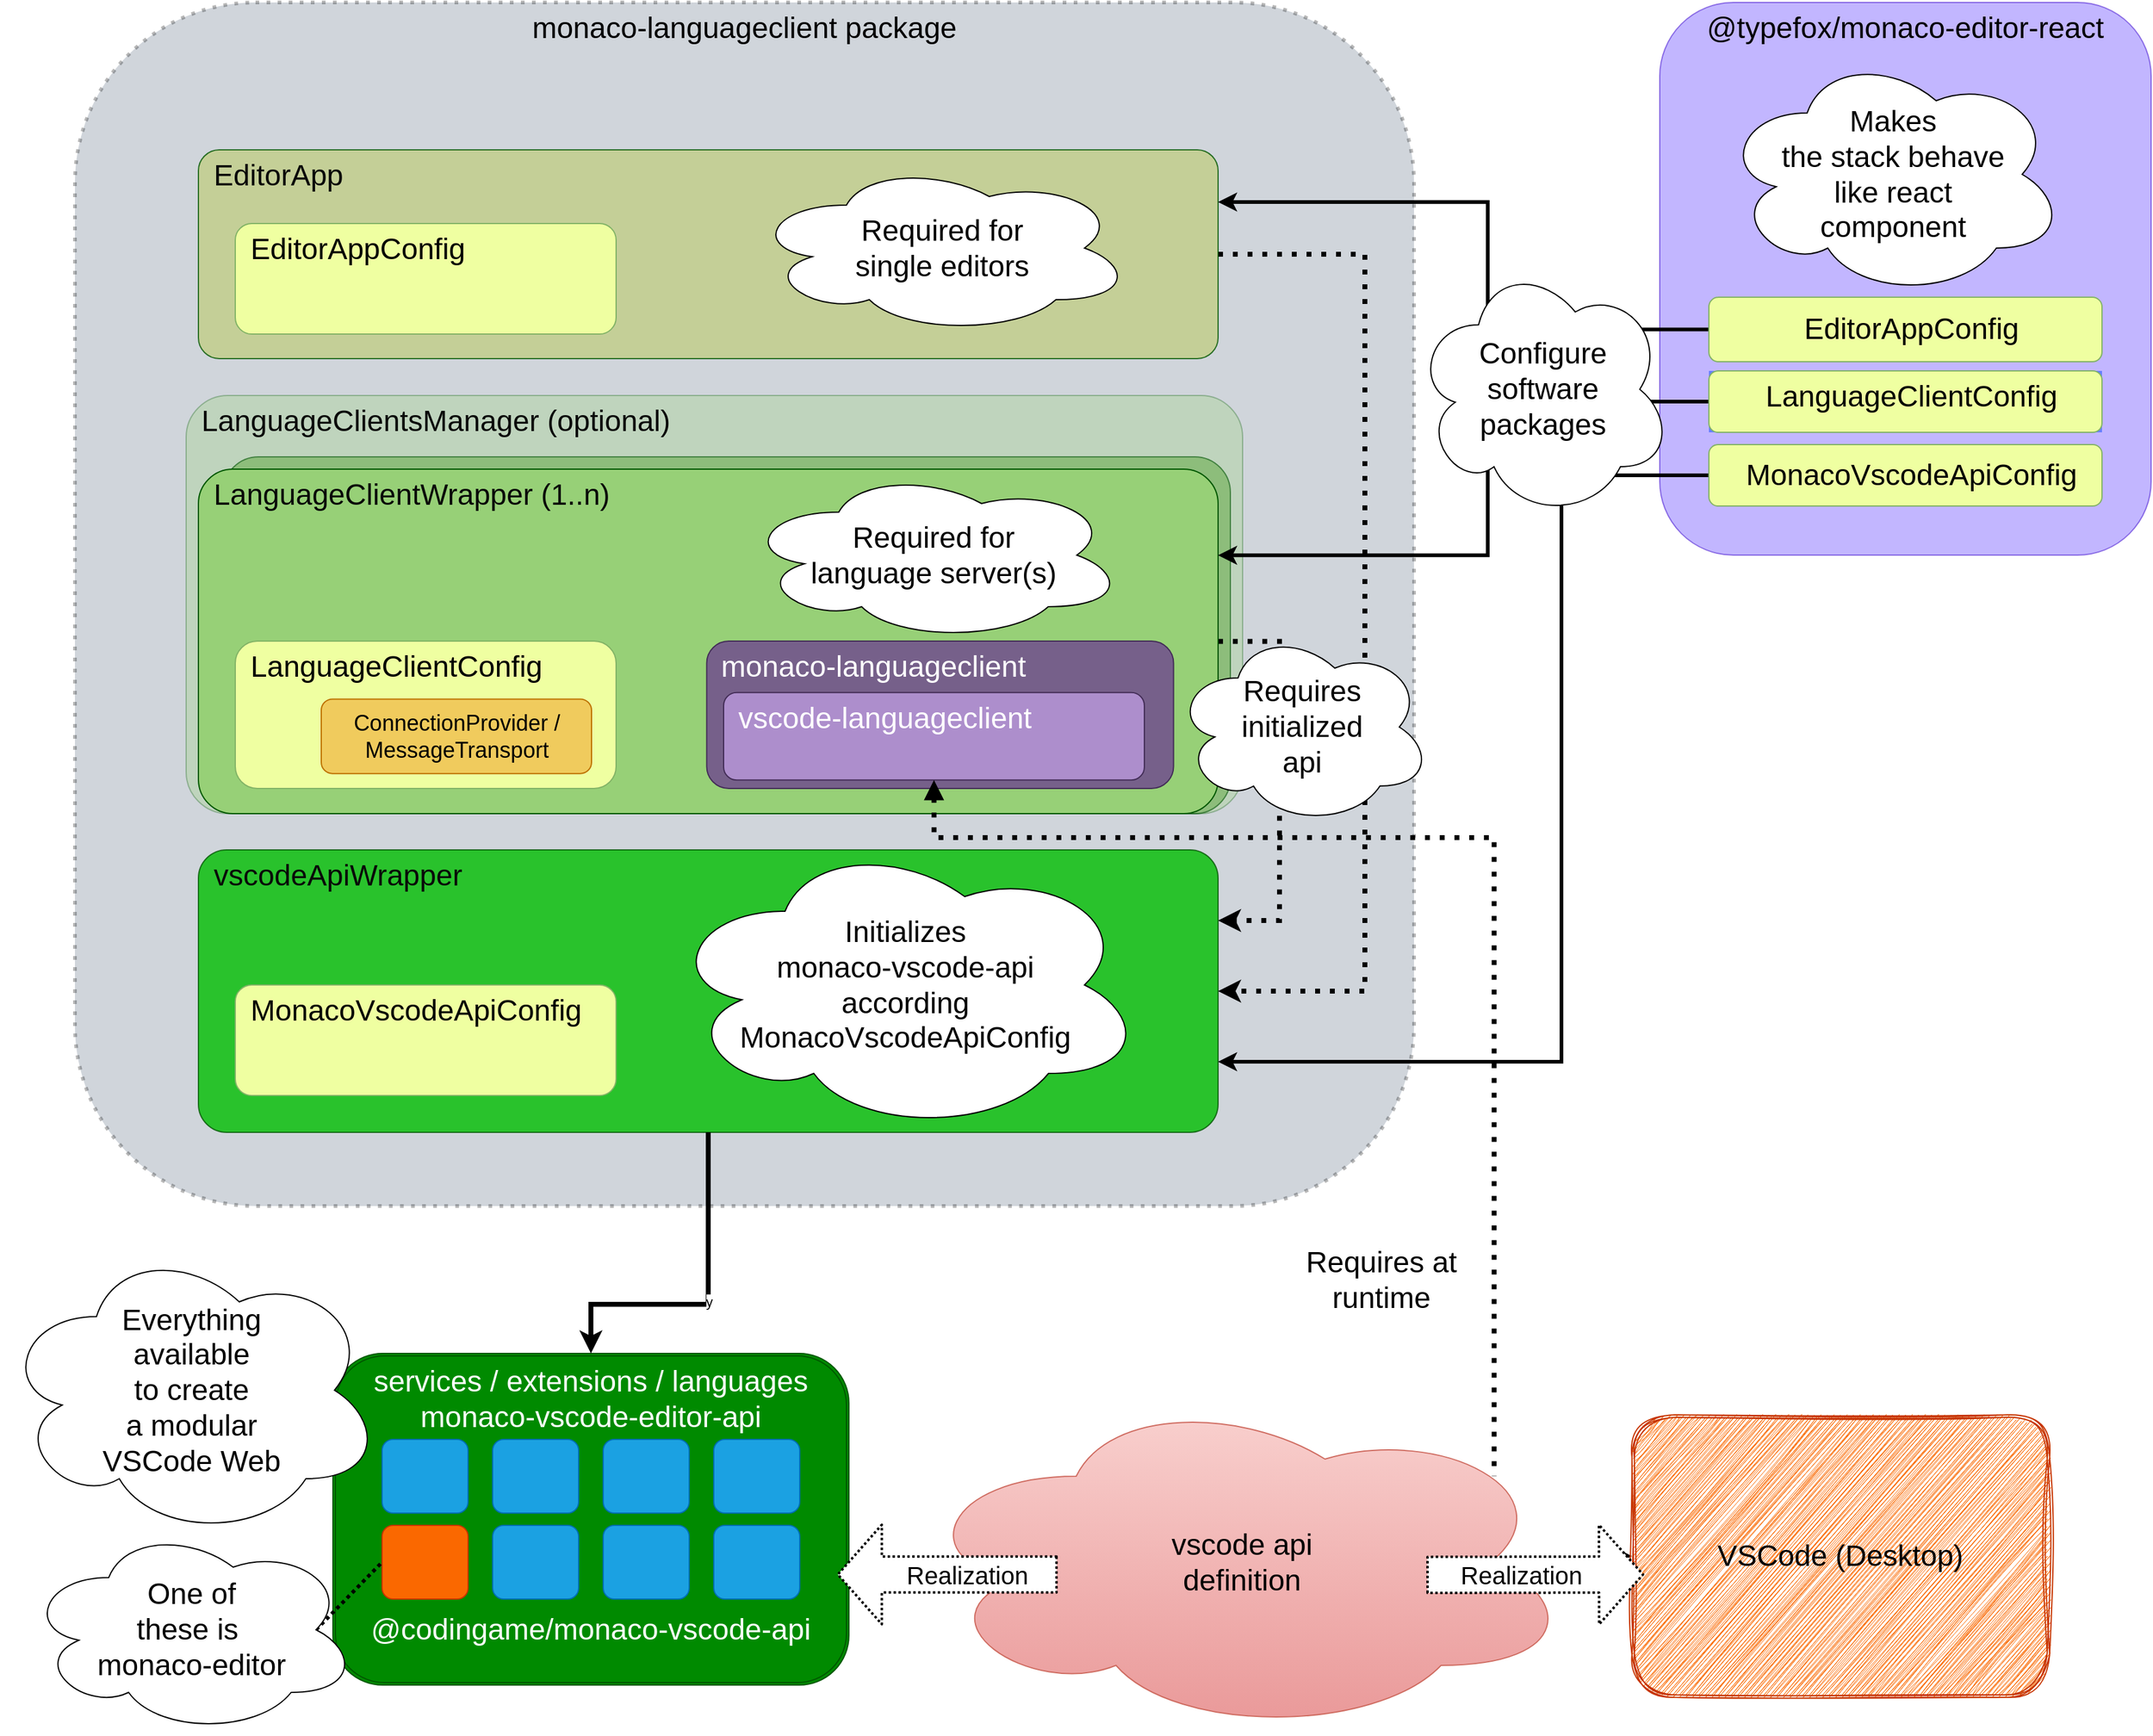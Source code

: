<mxfile version="28.1.2">
  <diagram name="Page-1" id="97916047-d0de-89f5-080d-49f4d83e522f">
    <mxGraphModel dx="4087.5" dy="3481.5" grid="1" gridSize="10" guides="1" tooltips="1" connect="1" arrows="1" fold="1" page="1" pageScale="1.5" pageWidth="1169" pageHeight="827" background="none" math="0" shadow="0">
      <root>
        <mxCell id="0" />
        <mxCell id="1" parent="0" />
        <mxCell id="_uGb1KgNCc7sdFown7Vx-18" value="&lt;font style=&quot;font-size: 24px;&quot;&gt;LanguageClientWrapper (1..n)&lt;/font&gt;" style="rounded=1;html=1;fillColor=light-dark(#97D077,#80CC80);strokeColor=#005700;fontColor=#ffffff;verticalAlign=top;arcSize=10;whiteSpace=wrap;align=left;spacingLeft=10;" parent="1" vertex="1">
          <mxGeometry x="30.5" y="190" width="820" height="290.5" as="geometry" />
        </mxCell>
        <mxCell id="k4CSAVVTnt-oedxpcEqQ-55" value="monaco-language&lt;span style=&quot;background-color: initial;&quot;&gt;client package&lt;/span&gt;" style="rounded=1;whiteSpace=wrap;html=1;verticalAlign=top;fontSize=24;fillColor=#647687;fontColor=light-dark(#000000, #121212);strokeColor=#121212;dashed=1;dashPattern=1 2;strokeWidth=3;opacity=30;" parent="1" vertex="1">
          <mxGeometry x="-90" y="-180" width="1090" height="980" as="geometry" />
        </mxCell>
        <mxCell id="_uGb1KgNCc7sdFown7Vx-17" value="&lt;font style=&quot;font-size: 24px;&quot;&gt;LanguageClientsManager (optional)&lt;/font&gt;" style="rounded=1;html=1;fillColor=light-dark(#97D077,#80CC80);strokeColor=#005700;fontColor=#090909;verticalAlign=top;arcSize=10;whiteSpace=wrap;align=left;spacingLeft=10;opacity=30;" parent="1" vertex="1">
          <mxGeometry x="0.5" y="140" width="860" height="340.5" as="geometry" />
        </mxCell>
        <mxCell id="_uGb1KgNCc7sdFown7Vx-46" style="edgeStyle=orthogonalEdgeStyle;rounded=0;orthogonalLoop=1;jettySize=auto;html=1;entryX=1;entryY=0.25;entryDx=0;entryDy=0;exitX=1;exitY=0.5;exitDx=0;exitDy=0;strokeWidth=4;dashed=1;dashPattern=1 2;" parent="1" source="_uGb1KgNCc7sdFown7Vx-14" target="k4CSAVVTnt-oedxpcEqQ-79" edge="1">
          <mxGeometry relative="1" as="geometry">
            <Array as="points">
              <mxPoint x="890.5" y="340" />
              <mxPoint x="890.5" y="568" />
            </Array>
          </mxGeometry>
        </mxCell>
        <mxCell id="_uGb1KgNCc7sdFown7Vx-14" value="&lt;font style=&quot;font-size: 24px;&quot;&gt;LanguageClientWrapper (1..n)&lt;/font&gt;" style="rounded=1;html=1;fillColor=light-dark(#97D077,#80CC80);strokeColor=#005700;fontColor=#090909;verticalAlign=top;arcSize=10;whiteSpace=wrap;align=left;spacingLeft=10;" parent="1" vertex="1">
          <mxGeometry x="10.5" y="200" width="830" height="280.5" as="geometry" />
        </mxCell>
        <mxCell id="Q1zuOhS-M8KEH4ONO73u-26" value="" style="edgeStyle=orthogonalEdgeStyle;rounded=0;orthogonalLoop=1;jettySize=auto;html=1;" edge="1" parent="1" source="k4CSAVVTnt-oedxpcEqQ-57" target="k4CSAVVTnt-oedxpcEqQ-66">
          <mxGeometry relative="1" as="geometry" />
        </mxCell>
        <mxCell id="k4CSAVVTnt-oedxpcEqQ-57" value="&lt;div&gt;&lt;font style=&quot;font-size: 24px;&quot;&gt;vscode api&lt;/font&gt;&lt;/div&gt;&lt;div&gt;&lt;font style=&quot;font-size: 24px;&quot;&gt;definition&lt;/font&gt;&lt;/div&gt;" style="ellipse;shape=cloud;whiteSpace=wrap;html=1;fillColor=#f8cecc;strokeColor=#CF6C61;gradientColor=#EA9A9A;" parent="1" vertex="1">
          <mxGeometry x="590" y="950" width="540" height="280" as="geometry" />
        </mxCell>
        <mxCell id="k4CSAVVTnt-oedxpcEqQ-65" value="&lt;div&gt;&lt;span style=&quot;background-color: initial;&quot;&gt;services / extensions / languages&lt;/span&gt;&lt;br&gt;&lt;/div&gt;&lt;div&gt;&lt;span style=&quot;background-color: initial;&quot;&gt;monaco-vscode-editor-api&lt;/span&gt;&lt;/div&gt;&lt;div&gt;&lt;span style=&quot;background-color: initial;&quot;&gt;&lt;br&gt;&lt;/span&gt;&lt;/div&gt;&lt;div&gt;&lt;span style=&quot;background-color: initial;&quot;&gt;&lt;br&gt;&lt;/span&gt;&lt;/div&gt;&lt;div&gt;&lt;span style=&quot;background-color: initial;&quot;&gt;&lt;br&gt;&lt;/span&gt;&lt;/div&gt;&lt;div&gt;&lt;br&gt;&lt;/div&gt;&lt;div&gt;&lt;br&gt;&lt;/div&gt;&lt;div&gt;&lt;span style=&quot;background-color: initial;&quot;&gt;@codingame/monaco-vscode-api&lt;/span&gt;&lt;br&gt;&lt;/div&gt;&lt;div&gt;&lt;br&gt;&lt;/div&gt;" style="shape=ext;double=1;rounded=1;whiteSpace=wrap;html=1;fontSize=24;fillColor=#008a00;strokeColor=#005700;fontColor=#ffffff;verticalAlign=top;" parent="1" vertex="1">
          <mxGeometry x="120" y="920" width="420" height="270" as="geometry" />
        </mxCell>
        <mxCell id="k4CSAVVTnt-oedxpcEqQ-66" value="VSCode (Desktop)" style="shape=ext;double=1;rounded=1;whiteSpace=wrap;html=1;fontSize=24;fillColor=#fa6800;strokeColor=#C73500;fontColor=default;shadow=0;sketch=1;curveFitting=1;jiggle=2;" parent="1" vertex="1">
          <mxGeometry x="1177.37" y="970" width="340" height="230" as="geometry" />
        </mxCell>
        <mxCell id="k4CSAVVTnt-oedxpcEqQ-75" value="" style="shape=flexArrow;endArrow=classic;html=1;rounded=1;strokeWidth=2;entryX=0.003;entryY=0.536;entryDx=0;entryDy=0;entryPerimeter=0;exitX=0.897;exitY=0.513;exitDx=0;exitDy=0;exitPerimeter=0;endSize=11.26;startSize=11;startWidth=20;endWidth=49.655;arcSize=20;flowAnimation=0;shadow=0;sourcePerimeterSpacing=7;width=28.324;dashed=1;dashPattern=1 1;fillColor=default;" parent="1" edge="1">
          <mxGeometry width="50" height="50" relative="1" as="geometry">
            <mxPoint x="1010.0" y="1100.36" as="sourcePoint" />
            <mxPoint x="1187.37" y="1100.0" as="targetPoint" />
          </mxGeometry>
        </mxCell>
        <mxCell id="_uGb1KgNCc7sdFown7Vx-5" value="Realization" style="edgeLabel;html=1;align=center;verticalAlign=middle;resizable=0;points=[];fontSize=20;" parent="k4CSAVVTnt-oedxpcEqQ-75" vertex="1" connectable="0">
          <mxGeometry x="0.343" y="-2" relative="1" as="geometry">
            <mxPoint x="-42" y="-2" as="offset" />
          </mxGeometry>
        </mxCell>
        <mxCell id="k4CSAVVTnt-oedxpcEqQ-79" value="&lt;font style=&quot;font-size: 24px;&quot;&gt;vscodeApiWrapper&lt;/font&gt;" style="rounded=1;html=1;fillColor=#00BE00;strokeColor=#005700;fontColor=#090909;verticalAlign=top;arcSize=10;whiteSpace=wrap;align=left;spacingLeft=10;opacity=80;" parent="1" vertex="1">
          <mxGeometry x="10.5" y="510" width="830" height="230" as="geometry" />
        </mxCell>
        <mxCell id="k4CSAVVTnt-oedxpcEqQ-81" value="" style="rounded=1;whiteSpace=wrap;html=1;fillColor=#1ba1e2;strokeColor=#006EAF;fontColor=#ffffff;" parent="1" vertex="1">
          <mxGeometry x="160" y="990" width="70" height="60" as="geometry" />
        </mxCell>
        <mxCell id="k4CSAVVTnt-oedxpcEqQ-82" value="" style="rounded=1;whiteSpace=wrap;html=1;fillColor=#1ba1e2;strokeColor=#006EAF;fontColor=#ffffff;" parent="1" vertex="1">
          <mxGeometry x="250" y="990" width="70" height="60" as="geometry" />
        </mxCell>
        <mxCell id="k4CSAVVTnt-oedxpcEqQ-83" value="" style="rounded=1;whiteSpace=wrap;html=1;fillColor=#1ba1e2;strokeColor=#006EAF;fontColor=#ffffff;" parent="1" vertex="1">
          <mxGeometry x="340" y="990" width="70" height="60" as="geometry" />
        </mxCell>
        <mxCell id="k4CSAVVTnt-oedxpcEqQ-84" value="" style="rounded=1;whiteSpace=wrap;html=1;fillColor=#1ba1e2;strokeColor=#006EAF;fontColor=#ffffff;" parent="1" vertex="1">
          <mxGeometry x="430" y="990" width="70" height="60" as="geometry" />
        </mxCell>
        <mxCell id="k4CSAVVTnt-oedxpcEqQ-85" value="" style="rounded=1;whiteSpace=wrap;html=1;fillColor=#1ba1e2;strokeColor=#006EAF;fontColor=#ffffff;" parent="1" vertex="1">
          <mxGeometry x="430" y="1060" width="70" height="60" as="geometry" />
        </mxCell>
        <mxCell id="k4CSAVVTnt-oedxpcEqQ-86" value="" style="rounded=1;whiteSpace=wrap;html=1;fillColor=#1ba1e2;strokeColor=#006EAF;fontColor=#ffffff;" parent="1" vertex="1">
          <mxGeometry x="250" y="1060" width="70" height="60" as="geometry" />
        </mxCell>
        <mxCell id="k4CSAVVTnt-oedxpcEqQ-87" value="" style="rounded=1;whiteSpace=wrap;html=1;fillColor=#1ba1e2;strokeColor=#006EAF;fontColor=#ffffff;" parent="1" vertex="1">
          <mxGeometry x="340" y="1060" width="70" height="60" as="geometry" />
        </mxCell>
        <mxCell id="k4CSAVVTnt-oedxpcEqQ-88" value="" style="rounded=1;whiteSpace=wrap;html=1;fillColor=#fa6800;strokeColor=#C73500;fontColor=#000000;" parent="1" vertex="1">
          <mxGeometry x="160" y="1060" width="70" height="60" as="geometry" />
        </mxCell>
        <mxCell id="k4CSAVVTnt-oedxpcEqQ-90" value="y" style="edgeStyle=orthogonalEdgeStyle;rounded=0;orthogonalLoop=1;jettySize=auto;html=1;strokeWidth=4;exitX=0.5;exitY=1;exitDx=0;exitDy=0;entryX=0.5;entryY=0;entryDx=0;entryDy=0;" parent="1" source="k4CSAVVTnt-oedxpcEqQ-79" target="k4CSAVVTnt-oedxpcEqQ-65" edge="1">
          <mxGeometry relative="1" as="geometry">
            <Array as="points">
              <mxPoint x="426" y="880" />
              <mxPoint x="330" y="880" />
            </Array>
          </mxGeometry>
        </mxCell>
        <mxCell id="k4CSAVVTnt-oedxpcEqQ-89" value="&lt;font&gt;MonacoVscodeApiConfig&lt;/font&gt;" style="rounded=1;whiteSpace=wrap;html=1;fillColor=#EFFFA1;strokeColor=#82b366;fontSize=24;verticalAlign=top;align=left;spacingLeft=10;" parent="1" vertex="1">
          <mxGeometry x="40.5" y="620" width="310" height="90" as="geometry" />
        </mxCell>
        <mxCell id="k4CSAVVTnt-oedxpcEqQ-104" value="" style="endArrow=none;html=1;rounded=0;entryX=0;entryY=0.5;entryDx=0;entryDy=0;dashed=1;dashPattern=1 1;strokeWidth=3;exitX=0.875;exitY=0.5;exitDx=0;exitDy=0;exitPerimeter=0;" parent="1" source="k4CSAVVTnt-oedxpcEqQ-105" target="k4CSAVVTnt-oedxpcEqQ-88" edge="1">
          <mxGeometry width="50" height="50" relative="1" as="geometry">
            <mxPoint x="1480" y="380" as="sourcePoint" />
            <mxPoint x="900" y="560" as="targetPoint" />
          </mxGeometry>
        </mxCell>
        <mxCell id="k4CSAVVTnt-oedxpcEqQ-105" value="&lt;div&gt;One of&lt;/div&gt;&lt;div&gt;these&amp;nbsp;&lt;span style=&quot;background-color: transparent; color: light-dark(rgb(0, 0, 0), rgb(255, 255, 255));&quot;&gt;is&amp;nbsp;&lt;/span&gt;&lt;/div&gt;&lt;div&gt;&lt;div style=&quot;font-size: 24px;&quot;&gt;monaco-editor&lt;/div&gt;&lt;/div&gt;" style="ellipse;shape=cloud;whiteSpace=wrap;html=1;fontSize=24;" parent="1" vertex="1">
          <mxGeometry x="-130" y="1060" width="270" height="170" as="geometry" />
        </mxCell>
        <mxCell id="k4CSAVVTnt-oedxpcEqQ-108" value="&lt;div&gt;Everything&lt;/div&gt;&lt;div&gt;available&lt;/div&gt;&lt;div&gt;to create&lt;/div&gt;&lt;div&gt;a modular&lt;/div&gt;&lt;div&gt;VSCode Web&lt;br&gt;&lt;/div&gt;" style="ellipse;shape=cloud;whiteSpace=wrap;html=1;fontSize=24;verticalAlign=middle;" parent="1" vertex="1">
          <mxGeometry x="-150" y="830" width="310" height="240" as="geometry" />
        </mxCell>
        <mxCell id="_uGb1KgNCc7sdFown7Vx-8" value="" style="shape=flexArrow;endArrow=classic;html=1;rounded=1;strokeWidth=2;endSize=11.26;startSize=11;startWidth=20;endWidth=49.655;arcSize=20;flowAnimation=0;shadow=0;sourcePerimeterSpacing=7;width=28.324;dashed=1;dashPattern=1 1;fillColor=default;" parent="1" edge="1">
          <mxGeometry width="50" height="50" relative="1" as="geometry">
            <mxPoint x="710" y="1100" as="sourcePoint" />
            <mxPoint x="530" y="1100" as="targetPoint" />
          </mxGeometry>
        </mxCell>
        <mxCell id="_uGb1KgNCc7sdFown7Vx-9" value="Realization" style="edgeLabel;html=1;align=center;verticalAlign=middle;resizable=0;points=[];fontSize=20;" parent="_uGb1KgNCc7sdFown7Vx-8" vertex="1" connectable="0">
          <mxGeometry x="0.343" y="-2" relative="1" as="geometry">
            <mxPoint x="47" y="2" as="offset" />
          </mxGeometry>
        </mxCell>
        <mxCell id="_uGb1KgNCc7sdFown7Vx-10" value="&lt;div&gt;Initializes&lt;/div&gt;&lt;div&gt;monaco-vscode-api&lt;/div&gt;&lt;div&gt;according&lt;/div&gt;&lt;div&gt;MonacoVscodeApiConfig&lt;/div&gt;" style="ellipse;shape=cloud;whiteSpace=wrap;html=1;fontSize=24;" parent="1" vertex="1">
          <mxGeometry x="390.5" y="500" width="390" height="240" as="geometry" />
        </mxCell>
        <mxCell id="_uGb1KgNCc7sdFown7Vx-44" style="edgeStyle=orthogonalEdgeStyle;rounded=0;orthogonalLoop=1;jettySize=auto;html=1;exitX=1;exitY=0.5;exitDx=0;exitDy=0;strokeWidth=4;dashed=1;dashPattern=1 2;entryX=1;entryY=0.5;entryDx=0;entryDy=0;" parent="1" source="_uGb1KgNCc7sdFown7Vx-43" target="k4CSAVVTnt-oedxpcEqQ-79" edge="1">
          <mxGeometry relative="1" as="geometry">
            <Array as="points">
              <mxPoint x="960" y="25" />
              <mxPoint x="960" y="625" />
            </Array>
            <mxPoint x="1340" y="660" as="targetPoint" />
          </mxGeometry>
        </mxCell>
        <mxCell id="_uGb1KgNCc7sdFown7Vx-43" value="&lt;font style=&quot;font-size: 24px;&quot;&gt;EditorApp&lt;/font&gt;" style="rounded=1;html=1;fillColor=#C2CF86;strokeColor=#005700;fontColor=#090909;verticalAlign=top;arcSize=10;whiteSpace=wrap;align=left;spacingLeft=10;opacity=80;" parent="1" vertex="1">
          <mxGeometry x="10.5" y="-60" width="830" height="170" as="geometry" />
        </mxCell>
        <mxCell id="_uGb1KgNCc7sdFown7Vx-49" value="Required&amp;nbsp;&lt;span style=&quot;background-color: transparent; color: light-dark(rgb(0, 0, 0), rgb(255, 255, 255));&quot;&gt;for&lt;/span&gt;&lt;div&gt;single editors&lt;/div&gt;" style="ellipse;shape=cloud;whiteSpace=wrap;html=1;fontSize=24;" parent="1" vertex="1">
          <mxGeometry x="460.5" y="-50" width="310" height="140" as="geometry" />
        </mxCell>
        <mxCell id="_uGb1KgNCc7sdFown7Vx-50" value="EditorAppConfig" style="rounded=1;whiteSpace=wrap;html=1;fillColor=#EFFFA1;strokeColor=#82b366;fontSize=24;align=left;verticalAlign=top;spacingLeft=10;" parent="1" vertex="1">
          <mxGeometry x="40.5" width="310" height="90" as="geometry" />
        </mxCell>
        <mxCell id="Q1zuOhS-M8KEH4ONO73u-8" value="Required&amp;nbsp;&lt;span style=&quot;background-color: transparent; color: light-dark(rgb(0, 0, 0), rgb(255, 255, 255));&quot;&gt;for&lt;/span&gt;&lt;div&gt;language s&lt;span style=&quot;background-color: transparent; color: light-dark(rgb(0, 0, 0), rgb(255, 255, 255));&quot;&gt;erver(s)&lt;/span&gt;&lt;/div&gt;" style="ellipse;shape=cloud;whiteSpace=wrap;html=1;fontSize=24;" vertex="1" parent="1">
          <mxGeometry x="454.25" y="200" width="310" height="140" as="geometry" />
        </mxCell>
        <mxCell id="Q1zuOhS-M8KEH4ONO73u-9" value="monaco-languageclient" style="rounded=1;whiteSpace=wrap;html=1;verticalAlign=top;fontSize=24;fillColor=#76608a;strokeColor=#432D57;fontColor=#ffffff;align=left;spacingLeft=10;" vertex="1" parent="1">
          <mxGeometry x="424.25" y="340" width="380" height="120" as="geometry" />
        </mxCell>
        <mxCell id="Q1zuOhS-M8KEH4ONO73u-10" value="vscode-languageclient" style="rounded=1;whiteSpace=wrap;html=1;verticalAlign=top;fontSize=24;fillColor=#AD8ECC;strokeColor=#432D57;fontColor=#ffffff;align=left;spacingLeft=10;" vertex="1" parent="1">
          <mxGeometry x="438" y="381.88" width="342.5" height="71.25" as="geometry" />
        </mxCell>
        <mxCell id="k4CSAVVTnt-oedxpcEqQ-63" style="edgeStyle=orthogonalEdgeStyle;rounded=0;orthogonalLoop=1;jettySize=auto;html=1;entryX=0.88;entryY=0.25;entryDx=0;entryDy=0;entryPerimeter=0;strokeWidth=4;endArrow=none;endFill=0;dashed=1;dashPattern=1 2;exitX=0.5;exitY=1;exitDx=0;exitDy=0;strokeColor=default;startArrow=block;startFill=1;" parent="1" source="Q1zuOhS-M8KEH4ONO73u-10" target="k4CSAVVTnt-oedxpcEqQ-57" edge="1">
          <mxGeometry relative="1" as="geometry">
            <Array as="points">
              <mxPoint x="609" y="500" />
              <mxPoint x="1065" y="500" />
            </Array>
            <mxPoint x="880" y="487.505" as="sourcePoint" />
            <mxPoint x="867.4" y="1006" as="targetPoint" />
          </mxGeometry>
        </mxCell>
        <mxCell id="k4CSAVVTnt-oedxpcEqQ-64" value="&lt;font style=&quot;font-size: 24px;&quot;&gt;Requires at&lt;/font&gt;&lt;div&gt;&lt;font style=&quot;font-size: 24px;&quot;&gt;runtime&lt;/font&gt;&lt;/div&gt;" style="edgeLabel;html=1;align=center;verticalAlign=middle;resizable=0;points=[];" parent="k4CSAVVTnt-oedxpcEqQ-63" vertex="1" connectable="0">
          <mxGeometry x="-0.18" y="-3" relative="1" as="geometry">
            <mxPoint x="-9" y="357" as="offset" />
          </mxGeometry>
        </mxCell>
        <mxCell id="Q1zuOhS-M8KEH4ONO73u-12" value="&lt;font style=&quot;text-wrap-mode: nowrap;&quot;&gt;Requires&lt;/font&gt;&lt;div style=&quot;font-size: 11px; text-wrap-mode: nowrap;&quot;&gt;&lt;span style=&quot;font-size: 24px;&quot;&gt;initialized&lt;/span&gt;&lt;/div&gt;&lt;div style=&quot;font-size: 11px; text-wrap-mode: nowrap;&quot;&gt;&lt;span style=&quot;font-size: 24px; background-color: transparent; color: light-dark(rgb(0, 0, 0), rgb(255, 255, 255));&quot;&gt;api&lt;/span&gt;&lt;/div&gt;" style="ellipse;shape=cloud;whiteSpace=wrap;html=1;fontSize=24;" vertex="1" parent="1">
          <mxGeometry x="804.25" y="330" width="210" height="160" as="geometry" />
        </mxCell>
        <mxCell id="k4CSAVVTnt-oedxpcEqQ-97" value="&lt;font style=&quot;font-size: 24px;&quot;&gt;@typefox/monaco-editor-react&lt;/font&gt;" style="rounded=1;whiteSpace=wrap;html=1;fillColor=#866EFF;strokeColor=#3700CC;fontColor=light-dark(#000000, #121212);verticalAlign=top;opacity=50;movable=1;resizable=1;rotatable=1;deletable=1;editable=1;locked=0;connectable=1;" parent="1" vertex="1">
          <mxGeometry x="1200" y="-180" width="400" height="450" as="geometry" />
        </mxCell>
        <mxCell id="Q1zuOhS-M8KEH4ONO73u-21" style="edgeStyle=orthogonalEdgeStyle;rounded=0;orthogonalLoop=1;jettySize=auto;html=1;entryX=1;entryY=0.25;entryDx=0;entryDy=0;strokeWidth=3;exitX=0;exitY=0.5;exitDx=0;exitDy=0;" edge="1" parent="1" source="Q1zuOhS-M8KEH4ONO73u-1" target="_uGb1KgNCc7sdFown7Vx-43">
          <mxGeometry relative="1" as="geometry">
            <Array as="points">
              <mxPoint x="1060" y="86" />
              <mxPoint x="1060" y="-17" />
            </Array>
          </mxGeometry>
        </mxCell>
        <mxCell id="Q1zuOhS-M8KEH4ONO73u-1" value="EditorAppConfig" style="rounded=1;whiteSpace=wrap;html=1;fillColor=#EFFFA1;strokeColor=#82b366;fontSize=24;align=center;verticalAlign=middle;spacingLeft=10;" vertex="1" parent="1">
          <mxGeometry x="1240" y="60" width="320" height="52.56" as="geometry" />
        </mxCell>
        <mxCell id="Q1zuOhS-M8KEH4ONO73u-16" value="" style="group;align=center;verticalAlign=middle;fillColor=#6780FF;container=0;" vertex="1" connectable="0" parent="1">
          <mxGeometry x="1240" y="120" width="320" height="50" as="geometry" />
        </mxCell>
        <mxCell id="Q1zuOhS-M8KEH4ONO73u-22" style="edgeStyle=orthogonalEdgeStyle;rounded=0;orthogonalLoop=1;jettySize=auto;html=1;entryX=1;entryY=0.75;entryDx=0;entryDy=0;strokeWidth=3;exitX=0;exitY=0.5;exitDx=0;exitDy=0;" edge="1" parent="1" source="Q1zuOhS-M8KEH4ONO73u-19" target="k4CSAVVTnt-oedxpcEqQ-79">
          <mxGeometry relative="1" as="geometry">
            <Array as="points">
              <mxPoint x="1120" y="205" />
              <mxPoint x="1120" y="683" />
            </Array>
          </mxGeometry>
        </mxCell>
        <mxCell id="Q1zuOhS-M8KEH4ONO73u-19" value="&lt;font&gt;MonacoVscodeApiConfig&lt;/font&gt;" style="rounded=1;whiteSpace=wrap;html=1;fillColor=#EFFFA1;strokeColor=#82b366;fontSize=24;verticalAlign=middle;align=center;spacingLeft=10;" vertex="1" parent="1">
          <mxGeometry x="1240" y="180" width="320" height="50" as="geometry" />
        </mxCell>
        <mxCell id="Q1zuOhS-M8KEH4ONO73u-20" style="edgeStyle=orthogonalEdgeStyle;rounded=0;orthogonalLoop=1;jettySize=auto;html=1;entryX=1;entryY=0.25;entryDx=0;entryDy=0;strokeWidth=3;exitX=0;exitY=0.5;exitDx=0;exitDy=0;" edge="1" parent="1" source="Q1zuOhS-M8KEH4ONO73u-17" target="_uGb1KgNCc7sdFown7Vx-14">
          <mxGeometry relative="1" as="geometry">
            <Array as="points">
              <mxPoint x="1060" y="145" />
              <mxPoint x="1060" y="270" />
            </Array>
          </mxGeometry>
        </mxCell>
        <mxCell id="Q1zuOhS-M8KEH4ONO73u-23" value="&lt;span style=&quot;text-wrap-mode: nowrap;&quot;&gt;Configure&lt;/span&gt;&lt;div&gt;&lt;span style=&quot;text-wrap-mode: nowrap;&quot;&gt;software&lt;/span&gt;&lt;/div&gt;&lt;div&gt;&lt;span style=&quot;text-wrap-mode: nowrap;&quot;&gt;packages&lt;/span&gt;&lt;/div&gt;" style="ellipse;shape=cloud;whiteSpace=wrap;html=1;fontSize=24;" vertex="1" parent="1">
          <mxGeometry x="1000" y="30" width="210" height="210" as="geometry" />
        </mxCell>
        <mxCell id="Q1zuOhS-M8KEH4ONO73u-25" value="&lt;span style=&quot;text-wrap-mode: nowrap;&quot;&gt;Makes&lt;/span&gt;&lt;div&gt;&lt;span style=&quot;text-wrap-mode: nowrap;&quot;&gt;the stack behave&lt;/span&gt;&lt;/div&gt;&lt;div&gt;&lt;span style=&quot;text-wrap-mode: nowrap;&quot;&gt;like react&lt;/span&gt;&lt;/div&gt;&lt;div&gt;&lt;span style=&quot;text-wrap-mode: nowrap;&quot;&gt;component&lt;/span&gt;&lt;/div&gt;" style="ellipse;shape=cloud;whiteSpace=wrap;html=1;fontSize=24;" vertex="1" parent="1">
          <mxGeometry x="1250" y="-140" width="280" height="200" as="geometry" />
        </mxCell>
        <mxCell id="_uGb1KgNCc7sdFown7Vx-16" value="&lt;font&gt;LanguageClientConfig&lt;/font&gt;" style="rounded=1;whiteSpace=wrap;html=1;fillColor=#EFFFA1;strokeColor=#82b366;fontSize=24;align=left;verticalAlign=top;spacingLeft=10;" parent="1" vertex="1">
          <mxGeometry x="40.5" y="340" width="310" height="120" as="geometry" />
        </mxCell>
        <mxCell id="lx0kfDIMt9VH3zf3OL-N-7" value="&lt;div style=&quot;color: rgb(0, 0, 0); font-size: 18px;&quot;&gt;Connection&lt;span style=&quot;background-color: initial;&quot;&gt;Provider&amp;nbsp;&lt;/span&gt;&lt;span style=&quot;background-color: transparent;&quot;&gt;/&lt;/span&gt;&lt;/div&gt;&lt;div style=&quot;color: rgb(0, 0, 0); font-size: 18px;&quot;&gt;&lt;span style=&quot;background-color: transparent;&quot;&gt;Message&lt;/span&gt;&lt;span style=&quot;background-color: initial;&quot;&gt;Transport&lt;/span&gt;&lt;/div&gt;" style="rounded=1;whiteSpace=wrap;html=1;fillColor=#F0CB5D;fontColor=#000000;strokeColor=#BD7000;fontSize=18;" parent="1" vertex="1">
          <mxGeometry x="110.5" y="387.19" width="220" height="60.63" as="geometry" />
        </mxCell>
        <mxCell id="Q1zuOhS-M8KEH4ONO73u-17" value="&lt;font&gt;LanguageClientConfig&lt;/font&gt;" style="rounded=1;whiteSpace=wrap;html=1;fillColor=#EFFFA1;strokeColor=#82b366;fontSize=24;align=center;verticalAlign=top;spacingLeft=10;" vertex="1" parent="1">
          <mxGeometry x="1240" y="120" width="320" height="50" as="geometry" />
        </mxCell>
      </root>
    </mxGraphModel>
  </diagram>
</mxfile>
